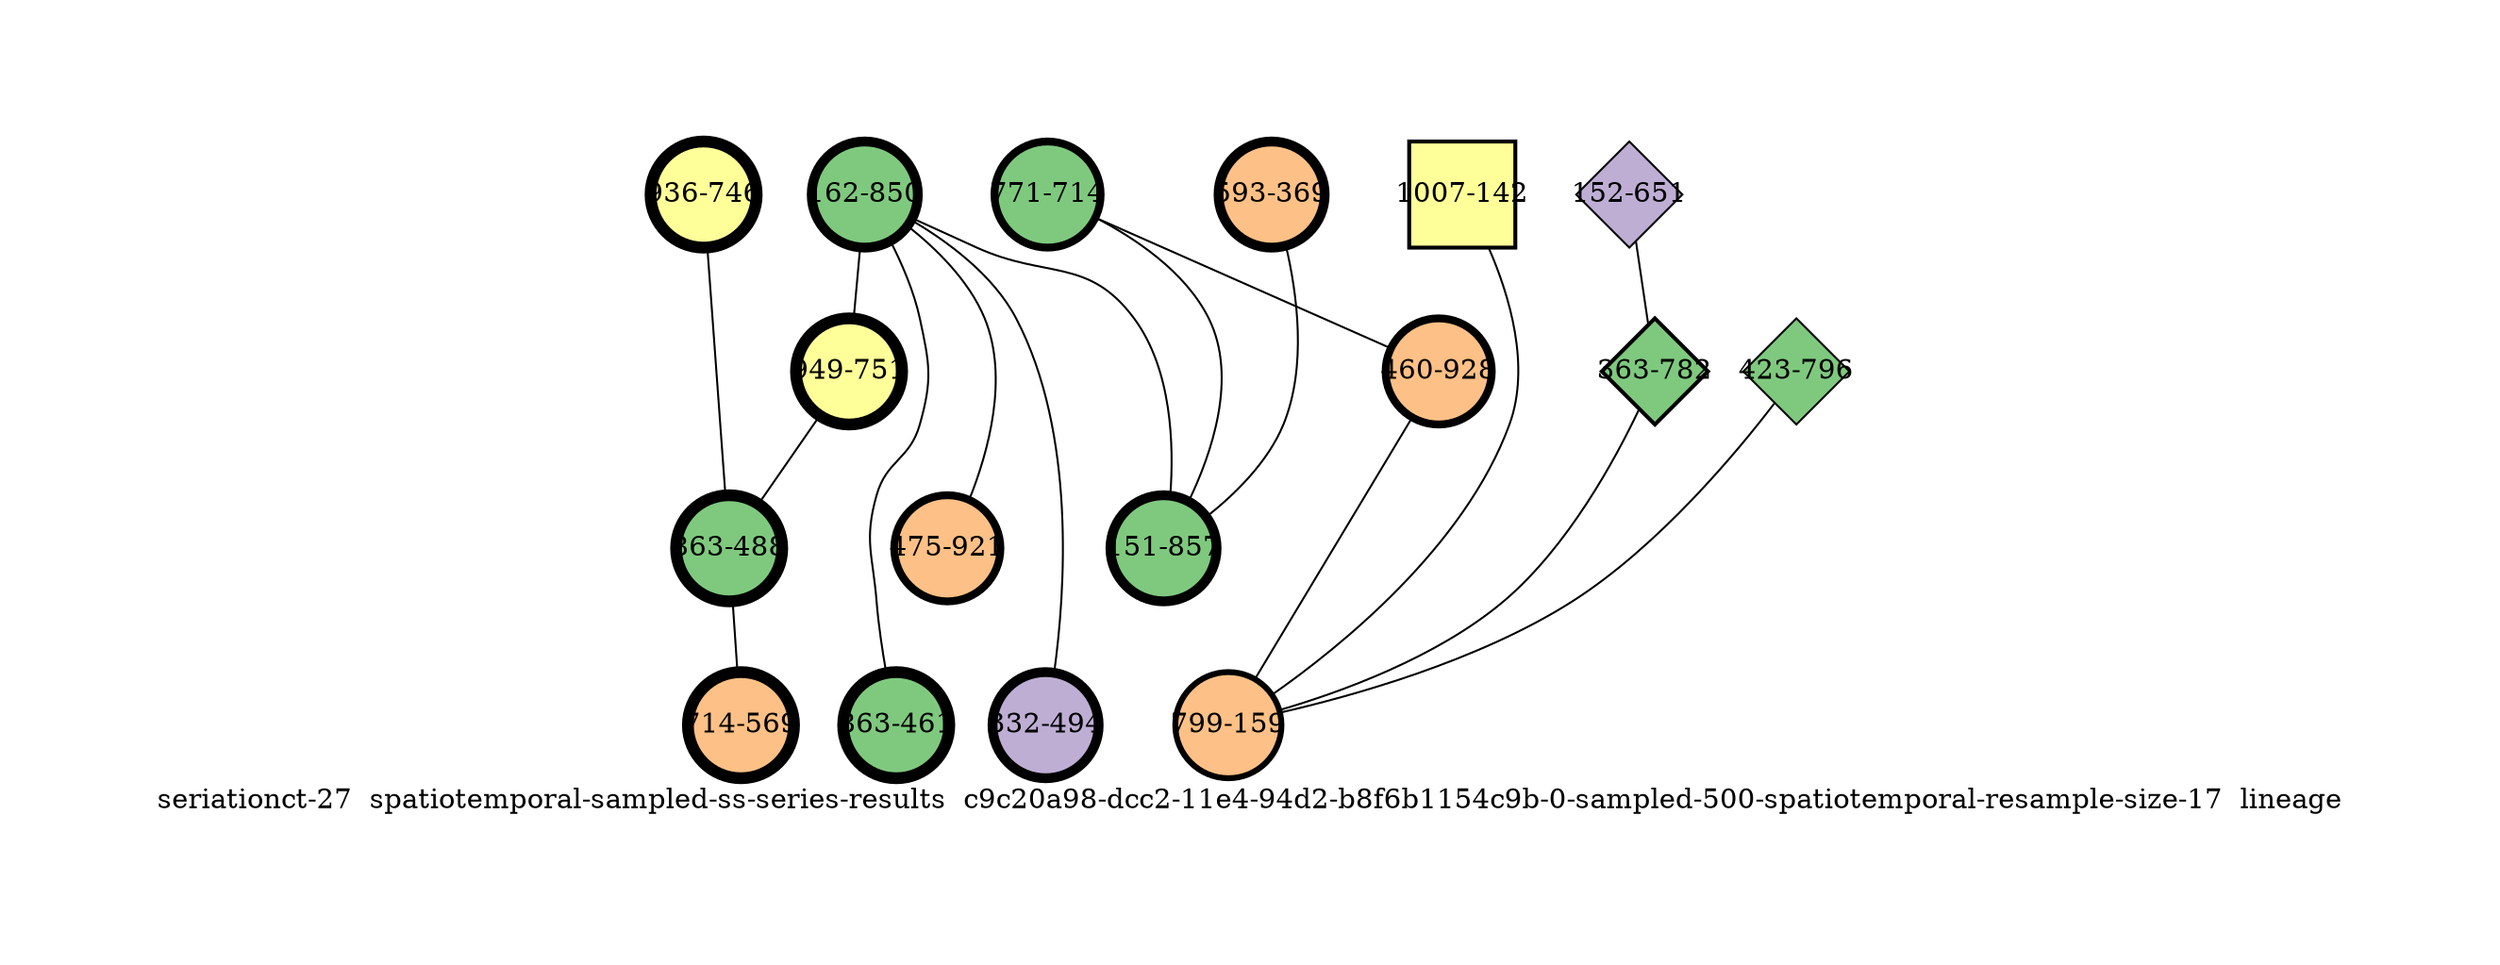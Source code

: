 strict graph "seriationct-27  spatiotemporal-sampled-ss-series-results  c9c20a98-dcc2-11e4-94d2-b8f6b1154c9b-0-sampled-500-spatiotemporal-resample-size-17  lineage" {
labelloc=b;
ratio=auto;
pad="1.0";
label="seriationct-27  spatiotemporal-sampled-ss-series-results  c9c20a98-dcc2-11e4-94d2-b8f6b1154c9b-0-sampled-500-spatiotemporal-resample-size-17  lineage";
node [width="0.75", style=filled, fixedsize=true, height="0.75", shape=circle, label=""];
0 [xCoordinate="746.0", appears_in_slice=6, yCoordinate="936.0", colorscheme=accent6, lineage_id=0, short_label="936-746", label="936-746", shape=circle, cluster_id=3, fillcolor=4, size="500.0", id=4, penwidth="6.0"];
1 [xCoordinate="714.0", appears_in_slice=4, yCoordinate="771.0", colorscheme=accent6, lineage_id=0, short_label="771-714", label="771-714", shape=circle, cluster_id=0, fillcolor=1, size="500.0", id=16, penwidth="4.0"];
2 [xCoordinate="928.0", appears_in_slice=4, yCoordinate="460.0", colorscheme=accent6, lineage_id=0, short_label="460-928", label="460-928", shape=circle, cluster_id=2, fillcolor=3, size="500.0", id=2, penwidth="4.0"];
3 [xCoordinate="651.0", appears_in_slice=1, yCoordinate="152.0", colorscheme=accent6, lineage_id=2, short_label="152-651", label="152-651", shape=diamond, cluster_id=1, fillcolor=2, size="500.0", id=3, penwidth="1.0"];
4 [xCoordinate="850.0", appears_in_slice=5, yCoordinate="162.0", colorscheme=accent6, lineage_id=0, short_label="162-850", label="162-850", shape=circle, cluster_id=0, fillcolor=1, size="500.0", id=10, penwidth="5.0"];
5 [xCoordinate="142.0", appears_in_slice=2, yCoordinate="1007.0", colorscheme=accent6, lineage_id=1, short_label="1007-142", label="1007-142", shape=square, cluster_id=3, fillcolor=4, size="500.0", id=5, penwidth="2.0"];
6 [xCoordinate="782.0", appears_in_slice=2, yCoordinate="363.0", colorscheme=accent6, lineage_id=2, short_label="363-782", label="363-782", shape=diamond, cluster_id=0, fillcolor=1, size="500.0", id=6, penwidth="2.0"];
7 [xCoordinate="796.0", appears_in_slice=1, yCoordinate="423.0", colorscheme=accent6, lineage_id=2, short_label="423-796", label="423-796", shape=diamond, cluster_id=0, fillcolor=1, size="500.0", id=7, penwidth="1.0"];
8 [xCoordinate="751.0", appears_in_slice=6, yCoordinate="949.0", colorscheme=accent6, lineage_id=0, short_label="949-751", label="949-751", shape=circle, cluster_id=3, fillcolor=4, size="500.0", id=13, penwidth="6.0"];
9 [xCoordinate="488.0", appears_in_slice=6, yCoordinate="863.0", colorscheme=accent6, lineage_id=0, short_label="863-488", label="863-488", shape=circle, cluster_id=0, fillcolor=1, size="500.0", id=8, penwidth="6.0"];
10 [xCoordinate="461.0", appears_in_slice=6, yCoordinate="863.0", colorscheme=accent6, lineage_id=0, short_label="863-461", label="863-461", shape=circle, cluster_id=0, fillcolor=1, size="500.0", id=11, penwidth="6.0"];
11 [xCoordinate="159.0", appears_in_slice=3, yCoordinate="799.0", colorscheme=accent6, lineage_id=0, short_label="799-159", label="799-159", shape=circle, cluster_id=2, fillcolor=3, size="500.0", id=12, penwidth="3.0"];
12 [xCoordinate="921.0", appears_in_slice=4, yCoordinate="475.0", colorscheme=accent6, lineage_id=0, short_label="475-921", label="475-921", shape=circle, cluster_id=2, fillcolor=3, size="500.0", id=9, penwidth="4.0"];
13 [xCoordinate="369.0", appears_in_slice=5, yCoordinate="593.0", colorscheme=accent6, lineage_id=0, short_label="593-369", label="593-369", shape=circle, cluster_id=2, fillcolor=3, size="500.0", id=0, penwidth="5.0"];
14 [xCoordinate="569.0", appears_in_slice=6, yCoordinate="714.0", colorscheme=accent6, lineage_id=0, short_label="714-569", label="714-569", shape=circle, cluster_id=2, fillcolor=3, size="500.0", id=14, penwidth="6.0"];
15 [xCoordinate="494.0", appears_in_slice=5, yCoordinate="332.0", colorscheme=accent6, lineage_id=0, short_label="332-494", label="332-494", shape=circle, cluster_id=1, fillcolor=2, size="500.0", id=15, penwidth="5.0"];
16 [xCoordinate="857.0", appears_in_slice=5, yCoordinate="151.0", colorscheme=accent6, lineage_id=0, short_label="151-857", label="151-857", shape=circle, cluster_id=0, fillcolor=1, size="500.0", id=1, penwidth="5.0"];
0 -- 9  [inverseweight="21.5967106395", weight="0.0463033476112"];
1 -- 16  [inverseweight="1.84490540951", weight="0.542033209315"];
1 -- 2  [inverseweight="2.66055323549", weight="0.375861676684"];
2 -- 11  [inverseweight="1.41905798098", weight="0.704692840889"];
3 -- 6  [inverseweight="1.31892610962", weight="0.758192587671"];
4 -- 16  [inverseweight="1.79626163051", weight="0.55671177462"];
4 -- 8  [inverseweight="3.41044760697", weight="0.293216643457"];
4 -- 10  [inverseweight="3.25196803617", weight="0.307506097501"];
4 -- 12  [inverseweight="3.5337674637", weight="0.282984098493"];
4 -- 15  [inverseweight="6.1884221436", weight="0.161592079014"];
5 -- 11  [inverseweight="2.35425144986", weight="0.424763463589"];
6 -- 11  [inverseweight="1.4321533686", weight="0.698249239169"];
7 -- 11  [inverseweight="1.86098775584", weight="0.537349048571"];
8 -- 9  [inverseweight="3.37714516849", weight="0.296108088373"];
9 -- 14  [inverseweight="3.28776649249", weight="0.304157853754"];
13 -- 16  [inverseweight="10.1639453523", weight="0.09838699101"];
}
